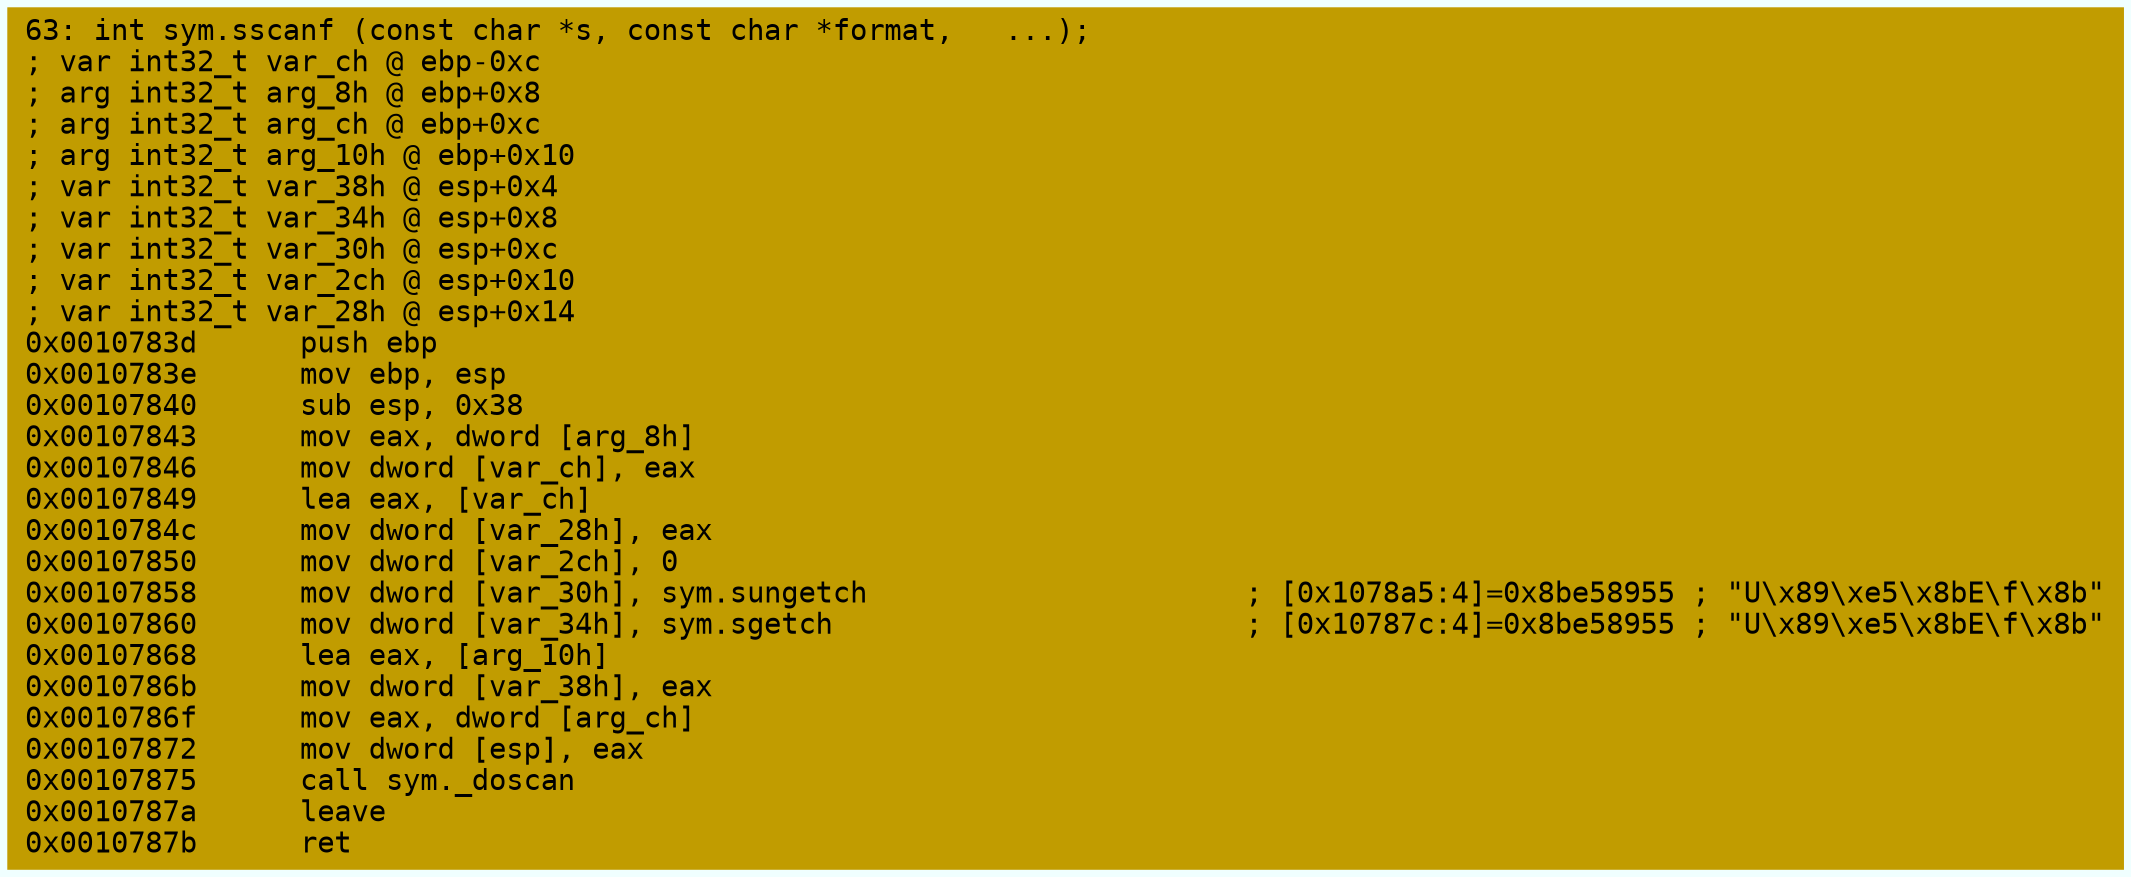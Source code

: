 digraph code {
	graph [bgcolor=azure fontsize=8 fontname="Courier" splines="ortho"];
	node [fillcolor=gray style=filled shape=box];
	edge [arrowhead="normal"];
	"0x0010783d" [URL="sym.sscanf/0x0010783d", fillcolor="#c19c00",color="#c19c00", fontname="Courier",label="63: int sym.sscanf (const char *s, const char *format,   ...);\l; var int32_t var_ch @ ebp-0xc\l; arg int32_t arg_8h @ ebp+0x8\l; arg int32_t arg_ch @ ebp+0xc\l; arg int32_t arg_10h @ ebp+0x10\l; var int32_t var_38h @ esp+0x4\l; var int32_t var_34h @ esp+0x8\l; var int32_t var_30h @ esp+0xc\l; var int32_t var_2ch @ esp+0x10\l; var int32_t var_28h @ esp+0x14\l0x0010783d      push ebp\l0x0010783e      mov ebp, esp\l0x00107840      sub esp, 0x38\l0x00107843      mov eax, dword [arg_8h]\l0x00107846      mov dword [var_ch], eax\l0x00107849      lea eax, [var_ch]\l0x0010784c      mov dword [var_28h], eax\l0x00107850      mov dword [var_2ch], 0\l0x00107858      mov dword [var_30h], sym.sungetch                      ; [0x1078a5:4]=0x8be58955 ; \"U\\x89\\xe5\\x8bE\\f\\x8b\"\l0x00107860      mov dword [var_34h], sym.sgetch                        ; [0x10787c:4]=0x8be58955 ; \"U\\x89\\xe5\\x8bE\\f\\x8b\"\l0x00107868      lea eax, [arg_10h]\l0x0010786b      mov dword [var_38h], eax\l0x0010786f      mov eax, dword [arg_ch]\l0x00107872      mov dword [esp], eax\l0x00107875      call sym._doscan\l0x0010787a      leave\l0x0010787b      ret\l"]
}
